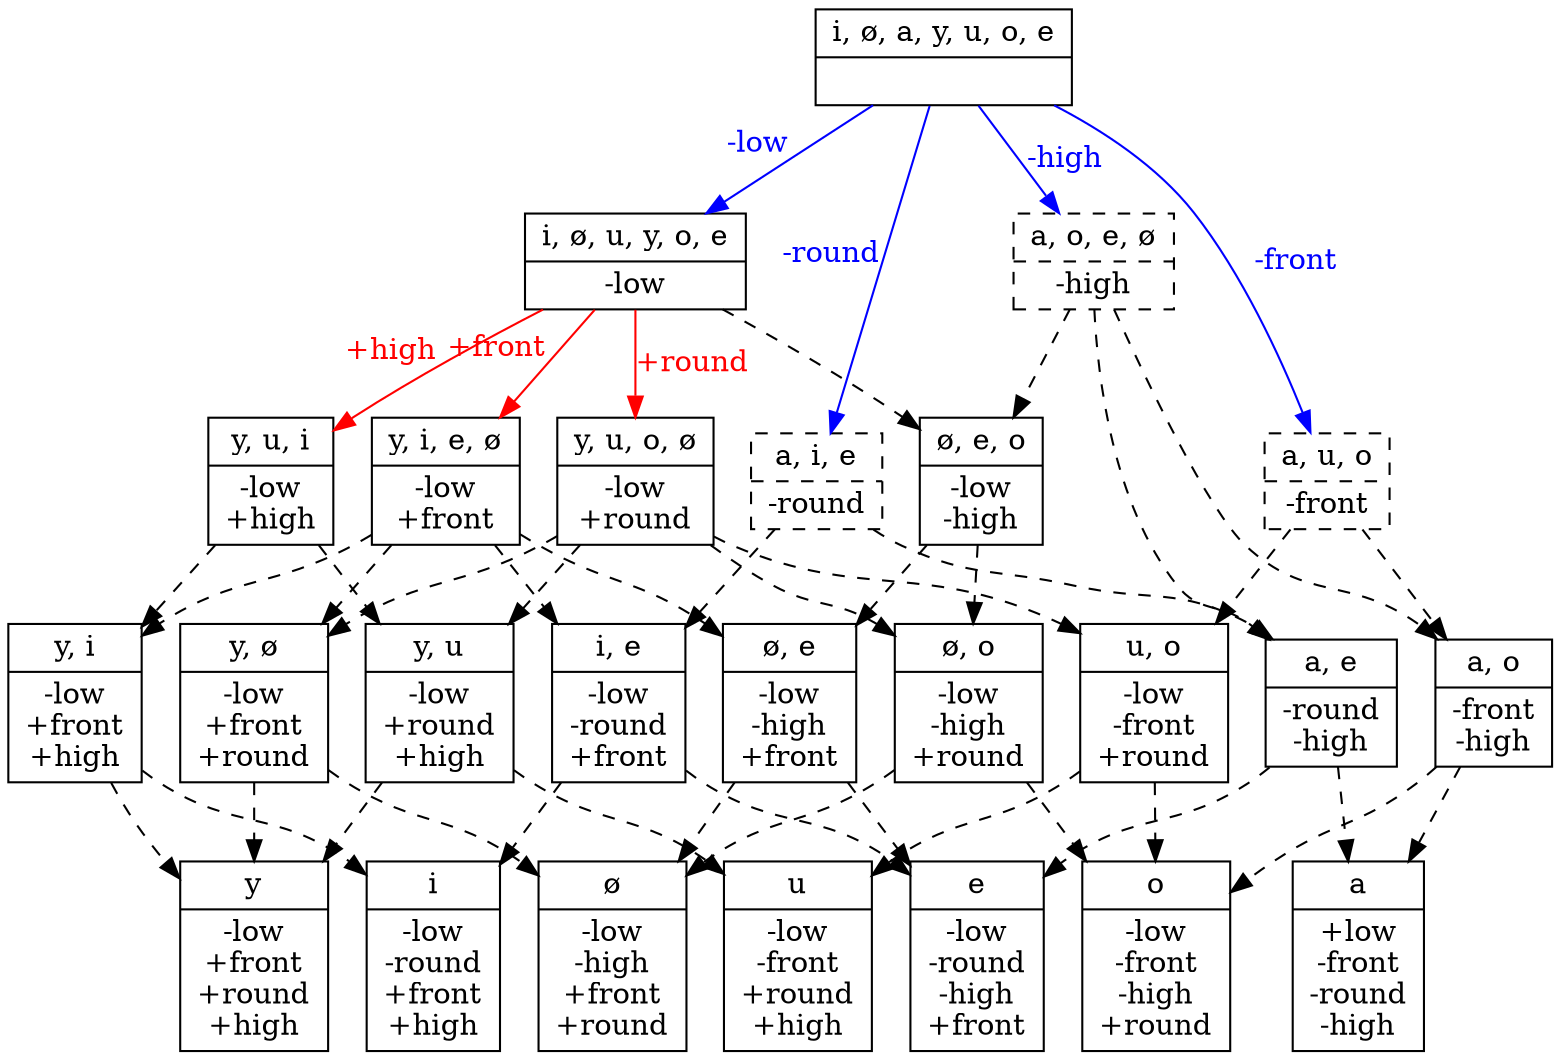 // None
digraph {
	graph [ dpi = 300 ];
	0 [label="{<segs> i, ø, a, y, u, o, e |<feats>  }",shape=record]
	1 [label="{<segs> i, ø, u, y, o, e |<feats> -low }",shape=record]
	2 [label="{<segs> y, i, e, ø |<feats> -low\n+front }",shape=record]
	3 [label="{<segs> y, u, o, ø |<feats> -low\n+round }",shape=record]
	4 [label="{<segs> y, u, i |<feats> -low\n+high }",shape=record]
	5 [label="{<segs> i |<feats> -low\n-round\n+front\n+high }",shape=record]
	6 [label="{<segs> y |<feats> -low\n+front\n+round\n+high }",shape=record]
	7 [label="{<segs> u |<feats> -low\n-front\n+round\n+high }",shape=record]
	8 [label="{<segs> e |<feats> -low\n-round\n-high\n+front }",shape=record]
	9 [label="{<segs> ø |<feats> -low\n-high\n+front\n+round }",shape=record]
	10 [label="{<segs> o |<feats> -low\n-front\n-high\n+round }",shape=record]
	11 [label="{<segs> a |<feats> +low\n-front\n-round\n-high }",shape=record]
	12 [label="{<segs> y, ø |<feats> -low\n+front\n+round }",shape=record]
	13 [label="{<segs> y, i |<feats> -low\n+front\n+high }",shape=record]
	14 [label="{<segs> y, u |<feats> -low\n+round\n+high }",shape=record]
	15 [label="{<segs> a, u, o |<feats> -front }",shape=record,style=dashed]
	16 [label="{<segs> u, o |<feats> -low\n-front\n+round }",shape=record]
	17 [label="{<segs> a, i, e |<feats> -round }",shape=record,style=dashed]
	18 [label="{<segs> i, e |<feats> -low\n-round\n+front }",shape=record]
	19 [label="{<segs> a, o, e, ø |<feats> -high }",shape=record,style=dashed]
	20 [label="{<segs> ø, e, o |<feats> -low\n-high }",shape=record]
	21 [label="{<segs> ø, e |<feats> -low\n-high\n+front }",shape=record]
	22 [label="{<segs> ø, o |<feats> -low\n-high\n+round }",shape=record]
	23 [label="{<segs> a, o |<feats> -front\n-high }",shape=record]
	24 [label="{<segs> a, e |<feats> -round\n-high }",shape=record]

	0 -> 1 [xlabel="-low",fontcolor=blue,color=blue]
	0 -> 15 [label="-front",fontcolor=blue,color=blue]
	0 -> 17 [xlabel="-round",fontcolor=blue,color=blue]
	0 -> 19 [label="-high",fontcolor=blue,color=blue]
	1 -> 2 [xlabel="+front",fontcolor=red,color=red]
	1 -> 3 [label="+round",fontcolor=red,color=red]
	1 -> 4 [xlabel="+high",fontcolor=red,color=red]
	1 -> 20 [style=dashed]
	19 -> 20 [style=dashed]
	2 -> 12 [style=dashed]
	2 -> 13 [style=dashed]
	2 -> 18 [style=dashed]
	2 -> 21 [style=dashed]
	3 -> 12 [style=dashed]
	3 -> 14 [style=dashed]
	3 -> 16 [style=dashed]
	3 -> 22 [style=dashed]
	4 -> 13 [style=dashed]
	4 -> 14 [style=dashed]

	{13 18} -> 5 [style=dashed]
	{12 13 14} -> 6 [style=dashed]
	{14 16} -> 7 [style=dashed]
	{18 21 24} -> 8 [style=dashed]
	{21 22 12} -> 9 [style=dashed]
	{16 22 23} -> 10 [style=dashed]
	{23 24} -> 11 [style=dashed]

	15 -> {16 23} [style=dashed]
	17 -> {18 24} [style=dashed]
	19 -> {23 24} [style=dashed]
	20 -> {21 22} [style=dashed]
{rank=same; 5 6 7 8 9 10 11}
}